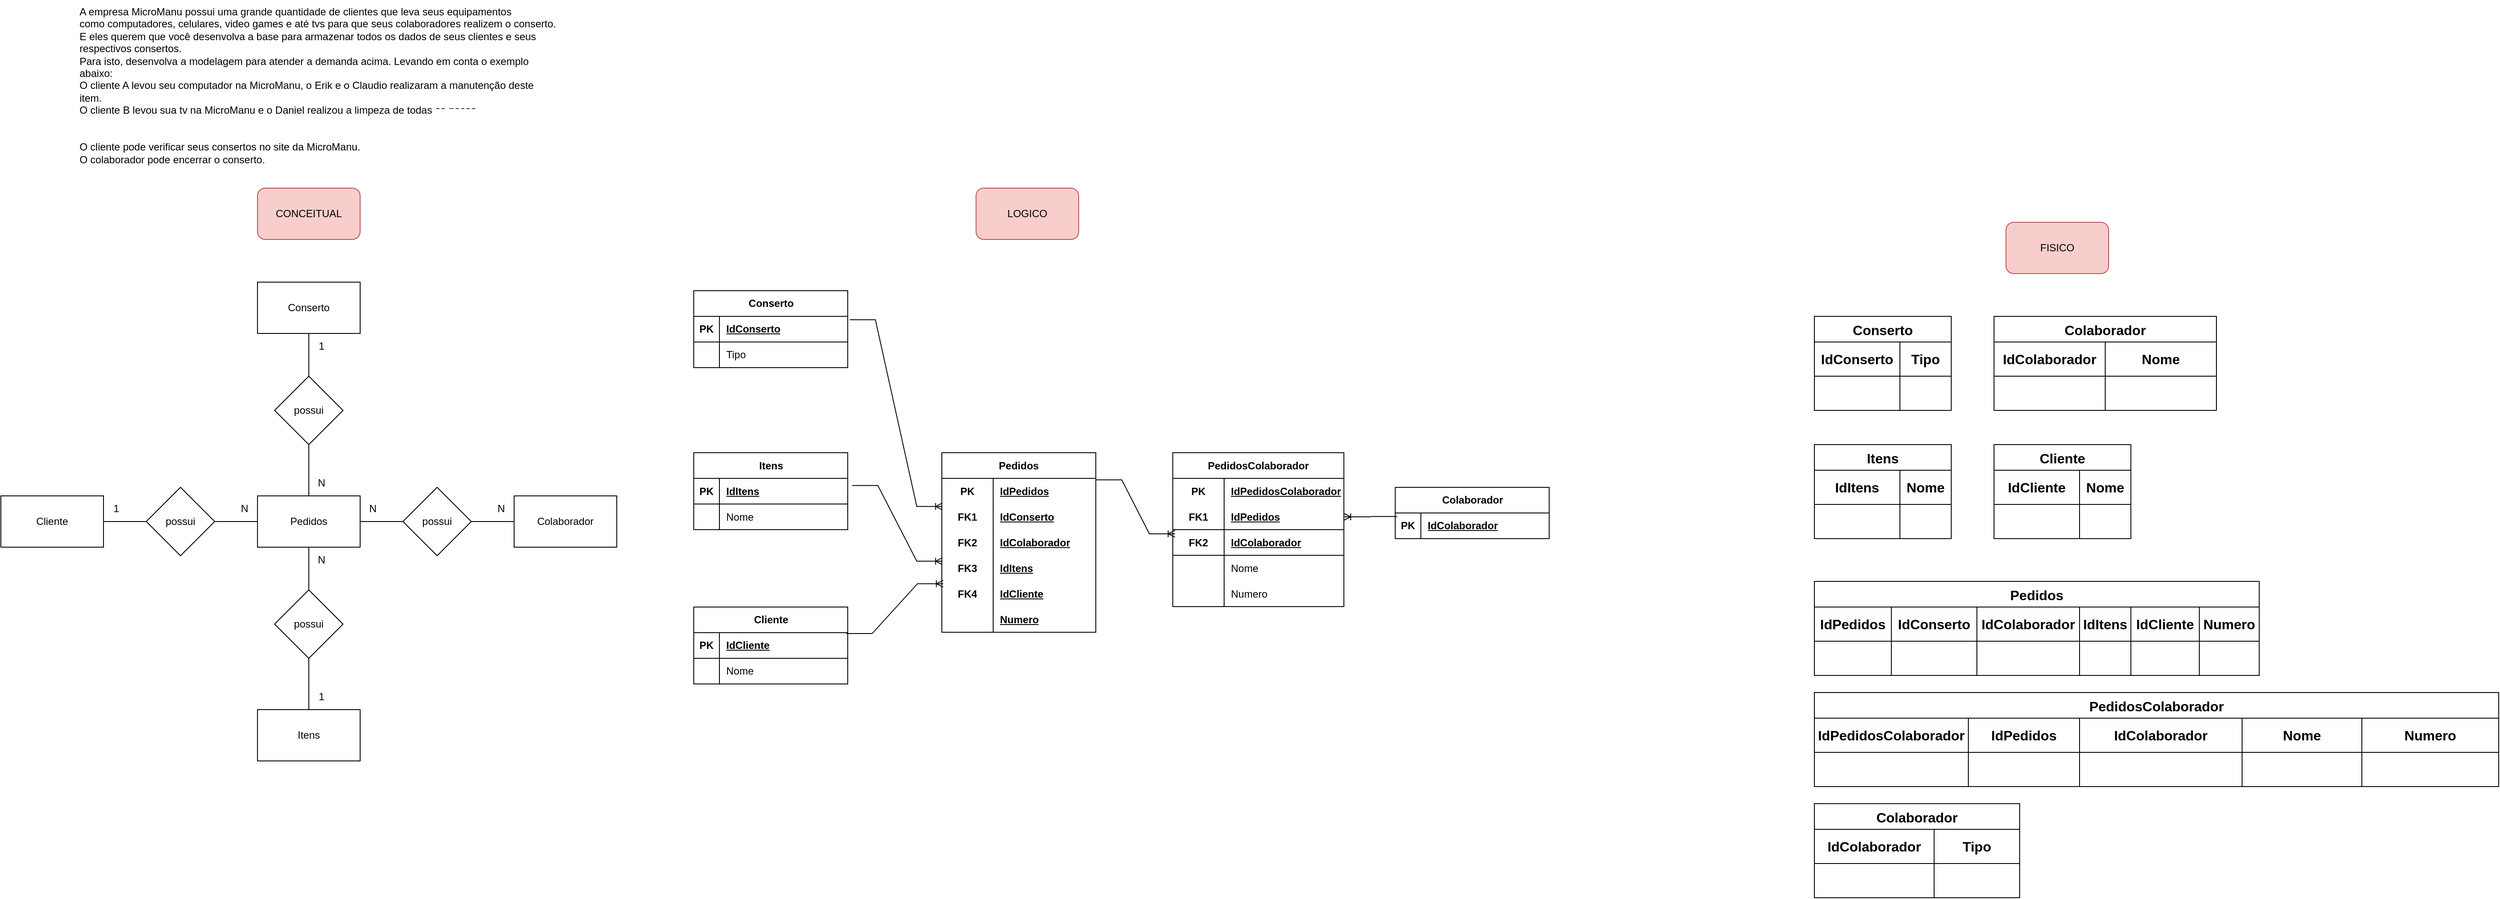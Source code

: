 <mxfile version="21.6.5" type="device">
  <diagram name="Página-1" id="Kn-lFzY1Quf_LhqWI0k3">
    <mxGraphModel dx="3754" dy="1034" grid="1" gridSize="10" guides="1" tooltips="1" connect="1" arrows="1" fold="1" page="1" pageScale="1" pageWidth="827" pageHeight="1169" math="0" shadow="0">
      <root>
        <mxCell id="0" />
        <mxCell id="1" parent="0" />
        <mxCell id="oVFXR0Ruum2B-1qELvYe-1" value="A empresa MicroManu possui uma grande quantidade de clientes que leva seus equipamentos &#xa;como computadores, celulares, video games e até tvs para que seus colaboradores realizem o conserto.&#xa;E eles querem que você desenvolva a base para armazenar todos os dados de seus clientes e seus respectivos consertos.&#xa;Para isto, desenvolva a modelagem para atender a demanda acima. Levando em conta o exemplo abaixo:&#xa;O cliente A levou seu computador na MicroManu, o Erik e o Claudio realizaram a manutenção deste item.&#xa;O cliente B levou sua tv na MicroManu e o Daniel realizou a limpeza de todas as peças.&#xa;&#xa;&#xa;O cliente pode verificar seus consertos no site da MicroManu.&#xa;O colaborador pode encerrar o conserto." style="text;whiteSpace=wrap;" parent="1" vertex="1">
          <mxGeometry x="-1510" y="10" width="560" height="220" as="geometry" />
        </mxCell>
        <mxCell id="f68oBGBxggH4lgiMDH2W-1" value="CONCEITUAL" style="rounded=1;whiteSpace=wrap;html=1;fillColor=#f8cecc;strokeColor=#b85450;" parent="1" vertex="1">
          <mxGeometry x="-1300" y="230" width="120" height="60" as="geometry" />
        </mxCell>
        <mxCell id="f68oBGBxggH4lgiMDH2W-2" value="FISICO" style="rounded=1;whiteSpace=wrap;html=1;fillColor=#f8cecc;strokeColor=#b85450;" parent="1" vertex="1">
          <mxGeometry x="744" y="270" width="120" height="60" as="geometry" />
        </mxCell>
        <mxCell id="f68oBGBxggH4lgiMDH2W-3" value="LOGICO" style="rounded=1;whiteSpace=wrap;html=1;fillColor=#f8cecc;strokeColor=#b85450;" parent="1" vertex="1">
          <mxGeometry x="-460" y="230" width="120" height="60" as="geometry" />
        </mxCell>
        <mxCell id="f68oBGBxggH4lgiMDH2W-4" value="Pedidos" style="rounded=0;whiteSpace=wrap;html=1;" parent="1" vertex="1">
          <mxGeometry x="-1300" y="590" width="120" height="60" as="geometry" />
        </mxCell>
        <mxCell id="f68oBGBxggH4lgiMDH2W-13" value="" style="edgeStyle=orthogonalEdgeStyle;rounded=0;orthogonalLoop=1;jettySize=auto;html=1;endArrow=none;endFill=0;" parent="1" source="f68oBGBxggH4lgiMDH2W-5" target="f68oBGBxggH4lgiMDH2W-9" edge="1">
          <mxGeometry relative="1" as="geometry" />
        </mxCell>
        <mxCell id="f68oBGBxggH4lgiMDH2W-5" value="Conserto" style="rounded=0;whiteSpace=wrap;html=1;" parent="1" vertex="1">
          <mxGeometry x="-1300" y="340" width="120" height="60" as="geometry" />
        </mxCell>
        <mxCell id="f68oBGBxggH4lgiMDH2W-15" value="" style="edgeStyle=orthogonalEdgeStyle;rounded=0;orthogonalLoop=1;jettySize=auto;html=1;endArrow=none;endFill=0;" parent="1" source="f68oBGBxggH4lgiMDH2W-6" target="f68oBGBxggH4lgiMDH2W-10" edge="1">
          <mxGeometry relative="1" as="geometry" />
        </mxCell>
        <mxCell id="f68oBGBxggH4lgiMDH2W-6" value="Cliente" style="rounded=0;whiteSpace=wrap;html=1;" parent="1" vertex="1">
          <mxGeometry x="-1600" y="590" width="120" height="60" as="geometry" />
        </mxCell>
        <mxCell id="f68oBGBxggH4lgiMDH2W-7" value="Colaborador" style="rounded=0;whiteSpace=wrap;html=1;" parent="1" vertex="1">
          <mxGeometry x="-1000" y="590" width="120" height="60" as="geometry" />
        </mxCell>
        <mxCell id="f68oBGBxggH4lgiMDH2W-8" value="Itens" style="rounded=0;whiteSpace=wrap;html=1;" parent="1" vertex="1">
          <mxGeometry x="-1300" y="840" width="120" height="60" as="geometry" />
        </mxCell>
        <mxCell id="f68oBGBxggH4lgiMDH2W-14" value="" style="edgeStyle=orthogonalEdgeStyle;rounded=0;orthogonalLoop=1;jettySize=auto;html=1;endArrow=none;endFill=0;" parent="1" source="f68oBGBxggH4lgiMDH2W-9" target="f68oBGBxggH4lgiMDH2W-4" edge="1">
          <mxGeometry relative="1" as="geometry" />
        </mxCell>
        <mxCell id="f68oBGBxggH4lgiMDH2W-9" value="possui" style="rhombus;whiteSpace=wrap;html=1;" parent="1" vertex="1">
          <mxGeometry x="-1280" y="450" width="80" height="80" as="geometry" />
        </mxCell>
        <mxCell id="f68oBGBxggH4lgiMDH2W-16" value="" style="edgeStyle=orthogonalEdgeStyle;rounded=0;orthogonalLoop=1;jettySize=auto;html=1;endArrow=none;endFill=0;" parent="1" source="f68oBGBxggH4lgiMDH2W-10" target="f68oBGBxggH4lgiMDH2W-4" edge="1">
          <mxGeometry relative="1" as="geometry" />
        </mxCell>
        <mxCell id="f68oBGBxggH4lgiMDH2W-10" value="possui" style="rhombus;whiteSpace=wrap;html=1;" parent="1" vertex="1">
          <mxGeometry x="-1430" y="580" width="80" height="80" as="geometry" />
        </mxCell>
        <mxCell id="f68oBGBxggH4lgiMDH2W-17" value="" style="edgeStyle=orthogonalEdgeStyle;rounded=0;orthogonalLoop=1;jettySize=auto;html=1;endArrow=none;endFill=0;" parent="1" source="f68oBGBxggH4lgiMDH2W-11" target="f68oBGBxggH4lgiMDH2W-7" edge="1">
          <mxGeometry relative="1" as="geometry" />
        </mxCell>
        <mxCell id="f68oBGBxggH4lgiMDH2W-18" value="" style="edgeStyle=orthogonalEdgeStyle;rounded=0;orthogonalLoop=1;jettySize=auto;html=1;endArrow=none;endFill=0;" parent="1" source="f68oBGBxggH4lgiMDH2W-11" target="f68oBGBxggH4lgiMDH2W-4" edge="1">
          <mxGeometry relative="1" as="geometry" />
        </mxCell>
        <mxCell id="f68oBGBxggH4lgiMDH2W-11" value="possui" style="rhombus;whiteSpace=wrap;html=1;" parent="1" vertex="1">
          <mxGeometry x="-1130" y="580" width="80" height="80" as="geometry" />
        </mxCell>
        <mxCell id="f68oBGBxggH4lgiMDH2W-19" value="" style="edgeStyle=orthogonalEdgeStyle;rounded=0;orthogonalLoop=1;jettySize=auto;html=1;endArrow=none;endFill=0;" parent="1" source="f68oBGBxggH4lgiMDH2W-12" target="f68oBGBxggH4lgiMDH2W-8" edge="1">
          <mxGeometry relative="1" as="geometry" />
        </mxCell>
        <mxCell id="f68oBGBxggH4lgiMDH2W-20" value="" style="edgeStyle=orthogonalEdgeStyle;rounded=0;orthogonalLoop=1;jettySize=auto;html=1;endArrow=none;endFill=0;" parent="1" source="f68oBGBxggH4lgiMDH2W-12" target="f68oBGBxggH4lgiMDH2W-4" edge="1">
          <mxGeometry relative="1" as="geometry" />
        </mxCell>
        <mxCell id="f68oBGBxggH4lgiMDH2W-12" value="possui" style="rhombus;whiteSpace=wrap;html=1;" parent="1" vertex="1">
          <mxGeometry x="-1280" y="700" width="80" height="80" as="geometry" />
        </mxCell>
        <mxCell id="f68oBGBxggH4lgiMDH2W-21" value="N" style="text;html=1;strokeColor=none;fillColor=none;align=center;verticalAlign=middle;whiteSpace=wrap;rounded=0;" parent="1" vertex="1">
          <mxGeometry x="-1240" y="560" width="30" height="30" as="geometry" />
        </mxCell>
        <mxCell id="f68oBGBxggH4lgiMDH2W-22" value="N" style="text;html=1;strokeColor=none;fillColor=none;align=center;verticalAlign=middle;whiteSpace=wrap;rounded=0;" parent="1" vertex="1">
          <mxGeometry x="-1330" y="590" width="30" height="30" as="geometry" />
        </mxCell>
        <mxCell id="f68oBGBxggH4lgiMDH2W-23" value="N" style="text;html=1;strokeColor=none;fillColor=none;align=center;verticalAlign=middle;whiteSpace=wrap;rounded=0;" parent="1" vertex="1">
          <mxGeometry x="-1180" y="590" width="30" height="30" as="geometry" />
        </mxCell>
        <mxCell id="f68oBGBxggH4lgiMDH2W-24" value="N" style="text;html=1;strokeColor=none;fillColor=none;align=center;verticalAlign=middle;whiteSpace=wrap;rounded=0;" parent="1" vertex="1">
          <mxGeometry x="-1240" y="650" width="30" height="30" as="geometry" />
        </mxCell>
        <mxCell id="f68oBGBxggH4lgiMDH2W-25" value="1" style="text;html=1;strokeColor=none;fillColor=none;align=center;verticalAlign=middle;whiteSpace=wrap;rounded=0;" parent="1" vertex="1">
          <mxGeometry x="-1240" y="810" width="30" height="30" as="geometry" />
        </mxCell>
        <mxCell id="f68oBGBxggH4lgiMDH2W-26" value="N" style="text;html=1;strokeColor=none;fillColor=none;align=center;verticalAlign=middle;whiteSpace=wrap;rounded=0;" parent="1" vertex="1">
          <mxGeometry x="-1030" y="590" width="30" height="30" as="geometry" />
        </mxCell>
        <mxCell id="f68oBGBxggH4lgiMDH2W-27" value="1" style="text;html=1;strokeColor=none;fillColor=none;align=center;verticalAlign=middle;whiteSpace=wrap;rounded=0;" parent="1" vertex="1">
          <mxGeometry x="-1480" y="590" width="30" height="30" as="geometry" />
        </mxCell>
        <mxCell id="f68oBGBxggH4lgiMDH2W-28" value="1" style="text;html=1;strokeColor=none;fillColor=none;align=center;verticalAlign=middle;whiteSpace=wrap;rounded=0;" parent="1" vertex="1">
          <mxGeometry x="-1240" y="400" width="30" height="30" as="geometry" />
        </mxCell>
        <mxCell id="f68oBGBxggH4lgiMDH2W-30" value="Pedidos" style="shape=table;startSize=30;container=1;collapsible=1;childLayout=tableLayout;fixedRows=1;rowLines=0;fontStyle=1;align=center;resizeLast=1;html=1;whiteSpace=wrap;" parent="1" vertex="1">
          <mxGeometry x="-500" y="539.5" width="180" height="210" as="geometry" />
        </mxCell>
        <mxCell id="f68oBGBxggH4lgiMDH2W-31" value="" style="shape=tableRow;horizontal=0;startSize=0;swimlaneHead=0;swimlaneBody=0;fillColor=none;collapsible=0;dropTarget=0;points=[[0,0.5],[1,0.5]];portConstraint=eastwest;top=0;left=0;right=0;bottom=0;html=1;" parent="f68oBGBxggH4lgiMDH2W-30" vertex="1">
          <mxGeometry y="30" width="180" height="30" as="geometry" />
        </mxCell>
        <mxCell id="f68oBGBxggH4lgiMDH2W-32" value="PK" style="shape=partialRectangle;connectable=0;fillColor=none;top=0;left=0;bottom=0;right=0;fontStyle=1;overflow=hidden;html=1;whiteSpace=wrap;" parent="f68oBGBxggH4lgiMDH2W-31" vertex="1">
          <mxGeometry width="60" height="30" as="geometry">
            <mxRectangle width="60" height="30" as="alternateBounds" />
          </mxGeometry>
        </mxCell>
        <mxCell id="f68oBGBxggH4lgiMDH2W-33" value="IdPedidos" style="shape=partialRectangle;connectable=0;fillColor=none;top=0;left=0;bottom=0;right=0;align=left;spacingLeft=6;fontStyle=5;overflow=hidden;html=1;whiteSpace=wrap;" parent="f68oBGBxggH4lgiMDH2W-31" vertex="1">
          <mxGeometry x="60" width="120" height="30" as="geometry">
            <mxRectangle width="120" height="30" as="alternateBounds" />
          </mxGeometry>
        </mxCell>
        <mxCell id="xf4Lt7LRjEDitRvLX92M-18" style="shape=tableRow;horizontal=0;startSize=0;swimlaneHead=0;swimlaneBody=0;fillColor=none;collapsible=0;dropTarget=0;points=[[0,0.5],[1,0.5]];portConstraint=eastwest;top=0;left=0;right=0;bottom=0;html=1;" vertex="1" parent="f68oBGBxggH4lgiMDH2W-30">
          <mxGeometry y="60" width="180" height="30" as="geometry" />
        </mxCell>
        <mxCell id="xf4Lt7LRjEDitRvLX92M-19" value="FK1" style="shape=partialRectangle;connectable=0;fillColor=none;top=0;left=0;bottom=0;right=0;fontStyle=1;overflow=hidden;html=1;whiteSpace=wrap;" vertex="1" parent="xf4Lt7LRjEDitRvLX92M-18">
          <mxGeometry width="60" height="30" as="geometry">
            <mxRectangle width="60" height="30" as="alternateBounds" />
          </mxGeometry>
        </mxCell>
        <mxCell id="xf4Lt7LRjEDitRvLX92M-20" value="IdConserto" style="shape=partialRectangle;connectable=0;fillColor=none;top=0;left=0;bottom=0;right=0;align=left;spacingLeft=6;fontStyle=5;overflow=hidden;html=1;whiteSpace=wrap;" vertex="1" parent="xf4Lt7LRjEDitRvLX92M-18">
          <mxGeometry x="60" width="120" height="30" as="geometry">
            <mxRectangle width="120" height="30" as="alternateBounds" />
          </mxGeometry>
        </mxCell>
        <mxCell id="xf4Lt7LRjEDitRvLX92M-21" style="shape=tableRow;horizontal=0;startSize=0;swimlaneHead=0;swimlaneBody=0;fillColor=none;collapsible=0;dropTarget=0;points=[[0,0.5],[1,0.5]];portConstraint=eastwest;top=0;left=0;right=0;bottom=0;html=1;" vertex="1" parent="f68oBGBxggH4lgiMDH2W-30">
          <mxGeometry y="90" width="180" height="30" as="geometry" />
        </mxCell>
        <mxCell id="xf4Lt7LRjEDitRvLX92M-22" value="FK2" style="shape=partialRectangle;connectable=0;fillColor=none;top=0;left=0;bottom=0;right=0;fontStyle=1;overflow=hidden;html=1;whiteSpace=wrap;" vertex="1" parent="xf4Lt7LRjEDitRvLX92M-21">
          <mxGeometry width="60" height="30" as="geometry">
            <mxRectangle width="60" height="30" as="alternateBounds" />
          </mxGeometry>
        </mxCell>
        <mxCell id="xf4Lt7LRjEDitRvLX92M-23" value="IdColaborador" style="shape=partialRectangle;connectable=0;fillColor=none;top=0;left=0;bottom=0;right=0;align=left;spacingLeft=6;fontStyle=5;overflow=hidden;html=1;whiteSpace=wrap;" vertex="1" parent="xf4Lt7LRjEDitRvLX92M-21">
          <mxGeometry x="60" width="120" height="30" as="geometry">
            <mxRectangle width="120" height="30" as="alternateBounds" />
          </mxGeometry>
        </mxCell>
        <mxCell id="xf4Lt7LRjEDitRvLX92M-24" style="shape=tableRow;horizontal=0;startSize=0;swimlaneHead=0;swimlaneBody=0;fillColor=none;collapsible=0;dropTarget=0;points=[[0,0.5],[1,0.5]];portConstraint=eastwest;top=0;left=0;right=0;bottom=0;html=1;" vertex="1" parent="f68oBGBxggH4lgiMDH2W-30">
          <mxGeometry y="120" width="180" height="30" as="geometry" />
        </mxCell>
        <mxCell id="xf4Lt7LRjEDitRvLX92M-25" value="FK3" style="shape=partialRectangle;connectable=0;fillColor=none;top=0;left=0;bottom=0;right=0;fontStyle=1;overflow=hidden;html=1;whiteSpace=wrap;" vertex="1" parent="xf4Lt7LRjEDitRvLX92M-24">
          <mxGeometry width="60" height="30" as="geometry">
            <mxRectangle width="60" height="30" as="alternateBounds" />
          </mxGeometry>
        </mxCell>
        <mxCell id="xf4Lt7LRjEDitRvLX92M-26" value="IdItens" style="shape=partialRectangle;connectable=0;fillColor=none;top=0;left=0;bottom=0;right=0;align=left;spacingLeft=6;fontStyle=5;overflow=hidden;html=1;whiteSpace=wrap;" vertex="1" parent="xf4Lt7LRjEDitRvLX92M-24">
          <mxGeometry x="60" width="120" height="30" as="geometry">
            <mxRectangle width="120" height="30" as="alternateBounds" />
          </mxGeometry>
        </mxCell>
        <mxCell id="xf4Lt7LRjEDitRvLX92M-27" style="shape=tableRow;horizontal=0;startSize=0;swimlaneHead=0;swimlaneBody=0;fillColor=none;collapsible=0;dropTarget=0;points=[[0,0.5],[1,0.5]];portConstraint=eastwest;top=0;left=0;right=0;bottom=0;html=1;" vertex="1" parent="f68oBGBxggH4lgiMDH2W-30">
          <mxGeometry y="150" width="180" height="30" as="geometry" />
        </mxCell>
        <mxCell id="xf4Lt7LRjEDitRvLX92M-28" value="FK4" style="shape=partialRectangle;connectable=0;fillColor=none;top=0;left=0;bottom=0;right=0;fontStyle=1;overflow=hidden;html=1;whiteSpace=wrap;" vertex="1" parent="xf4Lt7LRjEDitRvLX92M-27">
          <mxGeometry width="60" height="30" as="geometry">
            <mxRectangle width="60" height="30" as="alternateBounds" />
          </mxGeometry>
        </mxCell>
        <mxCell id="xf4Lt7LRjEDitRvLX92M-29" value="IdCliente" style="shape=partialRectangle;connectable=0;fillColor=none;top=0;left=0;bottom=0;right=0;align=left;spacingLeft=6;fontStyle=5;overflow=hidden;html=1;whiteSpace=wrap;" vertex="1" parent="xf4Lt7LRjEDitRvLX92M-27">
          <mxGeometry x="60" width="120" height="30" as="geometry">
            <mxRectangle width="120" height="30" as="alternateBounds" />
          </mxGeometry>
        </mxCell>
        <mxCell id="xf4Lt7LRjEDitRvLX92M-34" style="shape=tableRow;horizontal=0;startSize=0;swimlaneHead=0;swimlaneBody=0;fillColor=none;collapsible=0;dropTarget=0;points=[[0,0.5],[1,0.5]];portConstraint=eastwest;top=0;left=0;right=0;bottom=0;html=1;" vertex="1" parent="f68oBGBxggH4lgiMDH2W-30">
          <mxGeometry y="180" width="180" height="30" as="geometry" />
        </mxCell>
        <mxCell id="xf4Lt7LRjEDitRvLX92M-35" style="shape=partialRectangle;connectable=0;fillColor=none;top=0;left=0;bottom=0;right=0;fontStyle=1;overflow=hidden;html=1;whiteSpace=wrap;" vertex="1" parent="xf4Lt7LRjEDitRvLX92M-34">
          <mxGeometry width="60" height="30" as="geometry">
            <mxRectangle width="60" height="30" as="alternateBounds" />
          </mxGeometry>
        </mxCell>
        <mxCell id="xf4Lt7LRjEDitRvLX92M-36" value="Numero" style="shape=partialRectangle;connectable=0;fillColor=none;top=0;left=0;bottom=0;right=0;align=left;spacingLeft=6;fontStyle=5;overflow=hidden;html=1;whiteSpace=wrap;" vertex="1" parent="xf4Lt7LRjEDitRvLX92M-34">
          <mxGeometry x="60" width="120" height="30" as="geometry">
            <mxRectangle width="120" height="30" as="alternateBounds" />
          </mxGeometry>
        </mxCell>
        <mxCell id="f68oBGBxggH4lgiMDH2W-52" value="Conserto" style="shape=table;startSize=30;container=1;collapsible=1;childLayout=tableLayout;fixedRows=1;rowLines=0;fontStyle=1;align=center;resizeLast=1;html=1;" parent="1" vertex="1">
          <mxGeometry x="-790" y="350" width="180" height="90" as="geometry" />
        </mxCell>
        <mxCell id="f68oBGBxggH4lgiMDH2W-53" value="" style="shape=tableRow;horizontal=0;startSize=0;swimlaneHead=0;swimlaneBody=0;fillColor=none;collapsible=0;dropTarget=0;points=[[0,0.5],[1,0.5]];portConstraint=eastwest;top=0;left=0;right=0;bottom=1;" parent="f68oBGBxggH4lgiMDH2W-52" vertex="1">
          <mxGeometry y="30" width="180" height="30" as="geometry" />
        </mxCell>
        <mxCell id="f68oBGBxggH4lgiMDH2W-54" value="PK" style="shape=partialRectangle;connectable=0;fillColor=none;top=0;left=0;bottom=0;right=0;fontStyle=1;overflow=hidden;whiteSpace=wrap;html=1;" parent="f68oBGBxggH4lgiMDH2W-53" vertex="1">
          <mxGeometry width="30" height="30" as="geometry">
            <mxRectangle width="30" height="30" as="alternateBounds" />
          </mxGeometry>
        </mxCell>
        <mxCell id="f68oBGBxggH4lgiMDH2W-55" value="IdConserto" style="shape=partialRectangle;connectable=0;fillColor=none;top=0;left=0;bottom=0;right=0;align=left;spacingLeft=6;fontStyle=5;overflow=hidden;whiteSpace=wrap;html=1;" parent="f68oBGBxggH4lgiMDH2W-53" vertex="1">
          <mxGeometry x="30" width="150" height="30" as="geometry">
            <mxRectangle width="150" height="30" as="alternateBounds" />
          </mxGeometry>
        </mxCell>
        <mxCell id="f68oBGBxggH4lgiMDH2W-56" value="" style="shape=tableRow;horizontal=0;startSize=0;swimlaneHead=0;swimlaneBody=0;fillColor=none;collapsible=0;dropTarget=0;points=[[0,0.5],[1,0.5]];portConstraint=eastwest;top=0;left=0;right=0;bottom=0;" parent="f68oBGBxggH4lgiMDH2W-52" vertex="1">
          <mxGeometry y="60" width="180" height="30" as="geometry" />
        </mxCell>
        <mxCell id="f68oBGBxggH4lgiMDH2W-57" value="" style="shape=partialRectangle;connectable=0;fillColor=none;top=0;left=0;bottom=0;right=0;editable=1;overflow=hidden;whiteSpace=wrap;html=1;" parent="f68oBGBxggH4lgiMDH2W-56" vertex="1">
          <mxGeometry width="30" height="30" as="geometry">
            <mxRectangle width="30" height="30" as="alternateBounds" />
          </mxGeometry>
        </mxCell>
        <mxCell id="f68oBGBxggH4lgiMDH2W-58" value="Tipo" style="shape=partialRectangle;connectable=0;fillColor=none;top=0;left=0;bottom=0;right=0;align=left;spacingLeft=6;overflow=hidden;whiteSpace=wrap;html=1;" parent="f68oBGBxggH4lgiMDH2W-56" vertex="1">
          <mxGeometry x="30" width="150" height="30" as="geometry">
            <mxRectangle width="150" height="30" as="alternateBounds" />
          </mxGeometry>
        </mxCell>
        <mxCell id="f68oBGBxggH4lgiMDH2W-65" value="Colaborador" style="shape=table;startSize=30;container=1;collapsible=1;childLayout=tableLayout;fixedRows=1;rowLines=0;fontStyle=1;align=center;resizeLast=1;html=1;" parent="1" vertex="1">
          <mxGeometry x="30" y="580" width="180" height="60" as="geometry" />
        </mxCell>
        <mxCell id="f68oBGBxggH4lgiMDH2W-66" value="" style="shape=tableRow;horizontal=0;startSize=0;swimlaneHead=0;swimlaneBody=0;fillColor=none;collapsible=0;dropTarget=0;points=[[0,0.5],[1,0.5]];portConstraint=eastwest;top=0;left=0;right=0;bottom=1;" parent="f68oBGBxggH4lgiMDH2W-65" vertex="1">
          <mxGeometry y="30" width="180" height="30" as="geometry" />
        </mxCell>
        <mxCell id="f68oBGBxggH4lgiMDH2W-67" value="PK" style="shape=partialRectangle;connectable=0;fillColor=none;top=0;left=0;bottom=0;right=0;fontStyle=1;overflow=hidden;whiteSpace=wrap;html=1;" parent="f68oBGBxggH4lgiMDH2W-66" vertex="1">
          <mxGeometry width="30" height="30" as="geometry">
            <mxRectangle width="30" height="30" as="alternateBounds" />
          </mxGeometry>
        </mxCell>
        <mxCell id="f68oBGBxggH4lgiMDH2W-68" value="IdColaborador" style="shape=partialRectangle;connectable=0;fillColor=none;top=0;left=0;bottom=0;right=0;align=left;spacingLeft=6;fontStyle=5;overflow=hidden;whiteSpace=wrap;html=1;" parent="f68oBGBxggH4lgiMDH2W-66" vertex="1">
          <mxGeometry x="30" width="150" height="30" as="geometry">
            <mxRectangle width="150" height="30" as="alternateBounds" />
          </mxGeometry>
        </mxCell>
        <mxCell id="f68oBGBxggH4lgiMDH2W-75" value="Itens" style="shape=table;startSize=30;container=1;collapsible=1;childLayout=tableLayout;fixedRows=1;rowLines=0;fontStyle=1;align=center;resizeLast=1;html=1;" parent="1" vertex="1">
          <mxGeometry x="-790" y="539.5" width="180" height="90" as="geometry" />
        </mxCell>
        <mxCell id="f68oBGBxggH4lgiMDH2W-76" value="" style="shape=tableRow;horizontal=0;startSize=0;swimlaneHead=0;swimlaneBody=0;fillColor=none;collapsible=0;dropTarget=0;points=[[0,0.5],[1,0.5]];portConstraint=eastwest;top=0;left=0;right=0;bottom=1;" parent="f68oBGBxggH4lgiMDH2W-75" vertex="1">
          <mxGeometry y="30" width="180" height="30" as="geometry" />
        </mxCell>
        <mxCell id="f68oBGBxggH4lgiMDH2W-77" value="PK" style="shape=partialRectangle;connectable=0;fillColor=none;top=0;left=0;bottom=0;right=0;fontStyle=1;overflow=hidden;whiteSpace=wrap;html=1;" parent="f68oBGBxggH4lgiMDH2W-76" vertex="1">
          <mxGeometry width="30" height="30" as="geometry">
            <mxRectangle width="30" height="30" as="alternateBounds" />
          </mxGeometry>
        </mxCell>
        <mxCell id="f68oBGBxggH4lgiMDH2W-78" value="IdItens" style="shape=partialRectangle;connectable=0;fillColor=none;top=0;left=0;bottom=0;right=0;align=left;spacingLeft=6;fontStyle=5;overflow=hidden;whiteSpace=wrap;html=1;" parent="f68oBGBxggH4lgiMDH2W-76" vertex="1">
          <mxGeometry x="30" width="150" height="30" as="geometry">
            <mxRectangle width="150" height="30" as="alternateBounds" />
          </mxGeometry>
        </mxCell>
        <mxCell id="f68oBGBxggH4lgiMDH2W-79" value="" style="shape=tableRow;horizontal=0;startSize=0;swimlaneHead=0;swimlaneBody=0;fillColor=none;collapsible=0;dropTarget=0;points=[[0,0.5],[1,0.5]];portConstraint=eastwest;top=0;left=0;right=0;bottom=0;" parent="f68oBGBxggH4lgiMDH2W-75" vertex="1">
          <mxGeometry y="60" width="180" height="30" as="geometry" />
        </mxCell>
        <mxCell id="f68oBGBxggH4lgiMDH2W-80" value="" style="shape=partialRectangle;connectable=0;fillColor=none;top=0;left=0;bottom=0;right=0;editable=1;overflow=hidden;whiteSpace=wrap;html=1;" parent="f68oBGBxggH4lgiMDH2W-79" vertex="1">
          <mxGeometry width="30" height="30" as="geometry">
            <mxRectangle width="30" height="30" as="alternateBounds" />
          </mxGeometry>
        </mxCell>
        <mxCell id="f68oBGBxggH4lgiMDH2W-81" value="Nome" style="shape=partialRectangle;connectable=0;fillColor=none;top=0;left=0;bottom=0;right=0;align=left;spacingLeft=6;overflow=hidden;whiteSpace=wrap;html=1;" parent="f68oBGBxggH4lgiMDH2W-79" vertex="1">
          <mxGeometry x="30" width="150" height="30" as="geometry">
            <mxRectangle width="150" height="30" as="alternateBounds" />
          </mxGeometry>
        </mxCell>
        <mxCell id="f68oBGBxggH4lgiMDH2W-82" value="Cliente" style="shape=table;startSize=30;container=1;collapsible=1;childLayout=tableLayout;fixedRows=1;rowLines=0;fontStyle=1;align=center;resizeLast=1;html=1;" parent="1" vertex="1">
          <mxGeometry x="-790" y="720" width="180" height="90" as="geometry" />
        </mxCell>
        <mxCell id="f68oBGBxggH4lgiMDH2W-83" value="" style="shape=tableRow;horizontal=0;startSize=0;swimlaneHead=0;swimlaneBody=0;fillColor=none;collapsible=0;dropTarget=0;points=[[0,0.5],[1,0.5]];portConstraint=eastwest;top=0;left=0;right=0;bottom=1;" parent="f68oBGBxggH4lgiMDH2W-82" vertex="1">
          <mxGeometry y="30" width="180" height="30" as="geometry" />
        </mxCell>
        <mxCell id="f68oBGBxggH4lgiMDH2W-84" value="PK" style="shape=partialRectangle;connectable=0;fillColor=none;top=0;left=0;bottom=0;right=0;fontStyle=1;overflow=hidden;whiteSpace=wrap;html=1;" parent="f68oBGBxggH4lgiMDH2W-83" vertex="1">
          <mxGeometry width="30" height="30" as="geometry">
            <mxRectangle width="30" height="30" as="alternateBounds" />
          </mxGeometry>
        </mxCell>
        <mxCell id="f68oBGBxggH4lgiMDH2W-85" value="IdCliente" style="shape=partialRectangle;connectable=0;fillColor=none;top=0;left=0;bottom=0;right=0;align=left;spacingLeft=6;fontStyle=5;overflow=hidden;whiteSpace=wrap;html=1;" parent="f68oBGBxggH4lgiMDH2W-83" vertex="1">
          <mxGeometry x="30" width="150" height="30" as="geometry">
            <mxRectangle width="150" height="30" as="alternateBounds" />
          </mxGeometry>
        </mxCell>
        <mxCell id="f68oBGBxggH4lgiMDH2W-86" value="" style="shape=tableRow;horizontal=0;startSize=0;swimlaneHead=0;swimlaneBody=0;fillColor=none;collapsible=0;dropTarget=0;points=[[0,0.5],[1,0.5]];portConstraint=eastwest;top=0;left=0;right=0;bottom=0;" parent="f68oBGBxggH4lgiMDH2W-82" vertex="1">
          <mxGeometry y="60" width="180" height="30" as="geometry" />
        </mxCell>
        <mxCell id="f68oBGBxggH4lgiMDH2W-87" value="" style="shape=partialRectangle;connectable=0;fillColor=none;top=0;left=0;bottom=0;right=0;editable=1;overflow=hidden;whiteSpace=wrap;html=1;" parent="f68oBGBxggH4lgiMDH2W-86" vertex="1">
          <mxGeometry width="30" height="30" as="geometry">
            <mxRectangle width="30" height="30" as="alternateBounds" />
          </mxGeometry>
        </mxCell>
        <mxCell id="f68oBGBxggH4lgiMDH2W-88" value="Nome" style="shape=partialRectangle;connectable=0;fillColor=none;top=0;left=0;bottom=0;right=0;align=left;spacingLeft=6;overflow=hidden;whiteSpace=wrap;html=1;" parent="f68oBGBxggH4lgiMDH2W-86" vertex="1">
          <mxGeometry x="30" width="150" height="30" as="geometry">
            <mxRectangle width="150" height="30" as="alternateBounds" />
          </mxGeometry>
        </mxCell>
        <mxCell id="f68oBGBxggH4lgiMDH2W-106" value="Conserto" style="shape=table;startSize=30;container=1;collapsible=0;childLayout=tableLayout;strokeColor=default;fontSize=16;fontStyle=1" parent="1" vertex="1">
          <mxGeometry x="520" y="380" width="160" height="110" as="geometry" />
        </mxCell>
        <mxCell id="f68oBGBxggH4lgiMDH2W-107" value="" style="shape=tableRow;horizontal=0;startSize=0;swimlaneHead=0;swimlaneBody=0;strokeColor=inherit;top=0;left=0;bottom=0;right=0;collapsible=0;dropTarget=0;fillColor=none;points=[[0,0.5],[1,0.5]];portConstraint=eastwest;fontSize=16;" parent="f68oBGBxggH4lgiMDH2W-106" vertex="1">
          <mxGeometry y="30" width="160" height="40" as="geometry" />
        </mxCell>
        <mxCell id="f68oBGBxggH4lgiMDH2W-108" value="&lt;b&gt;IdConserto&lt;/b&gt;" style="shape=partialRectangle;html=1;whiteSpace=wrap;connectable=0;strokeColor=inherit;overflow=hidden;fillColor=none;top=0;left=0;bottom=0;right=0;pointerEvents=1;fontSize=16;" parent="f68oBGBxggH4lgiMDH2W-107" vertex="1">
          <mxGeometry width="100" height="40" as="geometry">
            <mxRectangle width="100" height="40" as="alternateBounds" />
          </mxGeometry>
        </mxCell>
        <mxCell id="f68oBGBxggH4lgiMDH2W-109" value="&lt;b&gt;Tipo&lt;/b&gt;" style="shape=partialRectangle;html=1;whiteSpace=wrap;connectable=0;strokeColor=inherit;overflow=hidden;fillColor=none;top=0;left=0;bottom=0;right=0;pointerEvents=1;fontSize=16;" parent="f68oBGBxggH4lgiMDH2W-107" vertex="1">
          <mxGeometry x="100" width="60" height="40" as="geometry">
            <mxRectangle width="60" height="40" as="alternateBounds" />
          </mxGeometry>
        </mxCell>
        <mxCell id="f68oBGBxggH4lgiMDH2W-111" value="" style="shape=tableRow;horizontal=0;startSize=0;swimlaneHead=0;swimlaneBody=0;strokeColor=inherit;top=0;left=0;bottom=0;right=0;collapsible=0;dropTarget=0;fillColor=none;points=[[0,0.5],[1,0.5]];portConstraint=eastwest;fontSize=16;" parent="f68oBGBxggH4lgiMDH2W-106" vertex="1">
          <mxGeometry y="70" width="160" height="40" as="geometry" />
        </mxCell>
        <mxCell id="f68oBGBxggH4lgiMDH2W-112" value="" style="shape=partialRectangle;html=1;whiteSpace=wrap;connectable=0;strokeColor=inherit;overflow=hidden;fillColor=none;top=0;left=0;bottom=0;right=0;pointerEvents=1;fontSize=16;" parent="f68oBGBxggH4lgiMDH2W-111" vertex="1">
          <mxGeometry width="100" height="40" as="geometry">
            <mxRectangle width="100" height="40" as="alternateBounds" />
          </mxGeometry>
        </mxCell>
        <mxCell id="f68oBGBxggH4lgiMDH2W-113" value="" style="shape=partialRectangle;html=1;whiteSpace=wrap;connectable=0;strokeColor=inherit;overflow=hidden;fillColor=none;top=0;left=0;bottom=0;right=0;pointerEvents=1;fontSize=16;" parent="f68oBGBxggH4lgiMDH2W-111" vertex="1">
          <mxGeometry x="100" width="60" height="40" as="geometry">
            <mxRectangle width="60" height="40" as="alternateBounds" />
          </mxGeometry>
        </mxCell>
        <mxCell id="f68oBGBxggH4lgiMDH2W-119" value="Itens" style="shape=table;startSize=30;container=1;collapsible=0;childLayout=tableLayout;strokeColor=default;fontSize=16;fontStyle=1" parent="1" vertex="1">
          <mxGeometry x="520" y="530" width="160" height="110" as="geometry" />
        </mxCell>
        <mxCell id="f68oBGBxggH4lgiMDH2W-120" value="" style="shape=tableRow;horizontal=0;startSize=0;swimlaneHead=0;swimlaneBody=0;strokeColor=inherit;top=0;left=0;bottom=0;right=0;collapsible=0;dropTarget=0;fillColor=none;points=[[0,0.5],[1,0.5]];portConstraint=eastwest;fontSize=16;" parent="f68oBGBxggH4lgiMDH2W-119" vertex="1">
          <mxGeometry y="30" width="160" height="40" as="geometry" />
        </mxCell>
        <mxCell id="f68oBGBxggH4lgiMDH2W-121" value="&lt;b&gt;IdItens&lt;/b&gt;" style="shape=partialRectangle;html=1;whiteSpace=wrap;connectable=0;strokeColor=inherit;overflow=hidden;fillColor=none;top=0;left=0;bottom=0;right=0;pointerEvents=1;fontSize=16;" parent="f68oBGBxggH4lgiMDH2W-120" vertex="1">
          <mxGeometry width="100" height="40" as="geometry">
            <mxRectangle width="100" height="40" as="alternateBounds" />
          </mxGeometry>
        </mxCell>
        <mxCell id="f68oBGBxggH4lgiMDH2W-122" value="&lt;b&gt;Nome&lt;/b&gt;" style="shape=partialRectangle;html=1;whiteSpace=wrap;connectable=0;strokeColor=inherit;overflow=hidden;fillColor=none;top=0;left=0;bottom=0;right=0;pointerEvents=1;fontSize=16;" parent="f68oBGBxggH4lgiMDH2W-120" vertex="1">
          <mxGeometry x="100" width="60" height="40" as="geometry">
            <mxRectangle width="60" height="40" as="alternateBounds" />
          </mxGeometry>
        </mxCell>
        <mxCell id="f68oBGBxggH4lgiMDH2W-123" value="" style="shape=tableRow;horizontal=0;startSize=0;swimlaneHead=0;swimlaneBody=0;strokeColor=inherit;top=0;left=0;bottom=0;right=0;collapsible=0;dropTarget=0;fillColor=none;points=[[0,0.5],[1,0.5]];portConstraint=eastwest;fontSize=16;" parent="f68oBGBxggH4lgiMDH2W-119" vertex="1">
          <mxGeometry y="70" width="160" height="40" as="geometry" />
        </mxCell>
        <mxCell id="f68oBGBxggH4lgiMDH2W-124" value="" style="shape=partialRectangle;html=1;whiteSpace=wrap;connectable=0;strokeColor=inherit;overflow=hidden;fillColor=none;top=0;left=0;bottom=0;right=0;pointerEvents=1;fontSize=16;" parent="f68oBGBxggH4lgiMDH2W-123" vertex="1">
          <mxGeometry width="100" height="40" as="geometry">
            <mxRectangle width="100" height="40" as="alternateBounds" />
          </mxGeometry>
        </mxCell>
        <mxCell id="f68oBGBxggH4lgiMDH2W-125" value="" style="shape=partialRectangle;html=1;whiteSpace=wrap;connectable=0;strokeColor=inherit;overflow=hidden;fillColor=none;top=0;left=0;bottom=0;right=0;pointerEvents=1;fontSize=16;" parent="f68oBGBxggH4lgiMDH2W-123" vertex="1">
          <mxGeometry x="100" width="60" height="40" as="geometry">
            <mxRectangle width="60" height="40" as="alternateBounds" />
          </mxGeometry>
        </mxCell>
        <mxCell id="f68oBGBxggH4lgiMDH2W-126" value="Cliente" style="shape=table;startSize=30;container=1;collapsible=0;childLayout=tableLayout;strokeColor=default;fontSize=16;fontStyle=1" parent="1" vertex="1">
          <mxGeometry x="730" y="530" width="160" height="110" as="geometry" />
        </mxCell>
        <mxCell id="f68oBGBxggH4lgiMDH2W-127" value="" style="shape=tableRow;horizontal=0;startSize=0;swimlaneHead=0;swimlaneBody=0;strokeColor=inherit;top=0;left=0;bottom=0;right=0;collapsible=0;dropTarget=0;fillColor=none;points=[[0,0.5],[1,0.5]];portConstraint=eastwest;fontSize=16;" parent="f68oBGBxggH4lgiMDH2W-126" vertex="1">
          <mxGeometry y="30" width="160" height="40" as="geometry" />
        </mxCell>
        <mxCell id="f68oBGBxggH4lgiMDH2W-128" value="&lt;b&gt;IdCliente&lt;/b&gt;" style="shape=partialRectangle;html=1;whiteSpace=wrap;connectable=0;strokeColor=inherit;overflow=hidden;fillColor=none;top=0;left=0;bottom=0;right=0;pointerEvents=1;fontSize=16;" parent="f68oBGBxggH4lgiMDH2W-127" vertex="1">
          <mxGeometry width="100" height="40" as="geometry">
            <mxRectangle width="100" height="40" as="alternateBounds" />
          </mxGeometry>
        </mxCell>
        <mxCell id="f68oBGBxggH4lgiMDH2W-129" value="&lt;b&gt;Nome&lt;/b&gt;" style="shape=partialRectangle;html=1;whiteSpace=wrap;connectable=0;strokeColor=inherit;overflow=hidden;fillColor=none;top=0;left=0;bottom=0;right=0;pointerEvents=1;fontSize=16;" parent="f68oBGBxggH4lgiMDH2W-127" vertex="1">
          <mxGeometry x="100" width="60" height="40" as="geometry">
            <mxRectangle width="60" height="40" as="alternateBounds" />
          </mxGeometry>
        </mxCell>
        <mxCell id="f68oBGBxggH4lgiMDH2W-130" value="" style="shape=tableRow;horizontal=0;startSize=0;swimlaneHead=0;swimlaneBody=0;strokeColor=inherit;top=0;left=0;bottom=0;right=0;collapsible=0;dropTarget=0;fillColor=none;points=[[0,0.5],[1,0.5]];portConstraint=eastwest;fontSize=16;" parent="f68oBGBxggH4lgiMDH2W-126" vertex="1">
          <mxGeometry y="70" width="160" height="40" as="geometry" />
        </mxCell>
        <mxCell id="f68oBGBxggH4lgiMDH2W-131" value="" style="shape=partialRectangle;html=1;whiteSpace=wrap;connectable=0;strokeColor=inherit;overflow=hidden;fillColor=none;top=0;left=0;bottom=0;right=0;pointerEvents=1;fontSize=16;" parent="f68oBGBxggH4lgiMDH2W-130" vertex="1">
          <mxGeometry width="100" height="40" as="geometry">
            <mxRectangle width="100" height="40" as="alternateBounds" />
          </mxGeometry>
        </mxCell>
        <mxCell id="f68oBGBxggH4lgiMDH2W-132" value="" style="shape=partialRectangle;html=1;whiteSpace=wrap;connectable=0;strokeColor=inherit;overflow=hidden;fillColor=none;top=0;left=0;bottom=0;right=0;pointerEvents=1;fontSize=16;" parent="f68oBGBxggH4lgiMDH2W-130" vertex="1">
          <mxGeometry x="100" width="60" height="40" as="geometry">
            <mxRectangle width="60" height="40" as="alternateBounds" />
          </mxGeometry>
        </mxCell>
        <mxCell id="f68oBGBxggH4lgiMDH2W-140" value="Colaborador" style="shape=table;startSize=30;container=1;collapsible=0;childLayout=tableLayout;strokeColor=default;fontSize=16;fontStyle=1" parent="1" vertex="1">
          <mxGeometry x="730" y="380" width="260" height="110" as="geometry" />
        </mxCell>
        <mxCell id="f68oBGBxggH4lgiMDH2W-141" value="" style="shape=tableRow;horizontal=0;startSize=0;swimlaneHead=0;swimlaneBody=0;strokeColor=inherit;top=0;left=0;bottom=0;right=0;collapsible=0;dropTarget=0;fillColor=none;points=[[0,0.5],[1,0.5]];portConstraint=eastwest;fontSize=16;" parent="f68oBGBxggH4lgiMDH2W-140" vertex="1">
          <mxGeometry y="30" width="260" height="40" as="geometry" />
        </mxCell>
        <mxCell id="f68oBGBxggH4lgiMDH2W-142" value="&lt;b&gt;IdColaborador&lt;/b&gt;" style="shape=partialRectangle;html=1;whiteSpace=wrap;connectable=0;strokeColor=inherit;overflow=hidden;fillColor=none;top=0;left=0;bottom=0;right=0;pointerEvents=1;fontSize=16;" parent="f68oBGBxggH4lgiMDH2W-141" vertex="1">
          <mxGeometry width="130" height="40" as="geometry">
            <mxRectangle width="130" height="40" as="alternateBounds" />
          </mxGeometry>
        </mxCell>
        <mxCell id="xf4Lt7LRjEDitRvLX92M-37" value="&lt;b&gt;Nome&lt;/b&gt;" style="shape=partialRectangle;html=1;whiteSpace=wrap;connectable=0;strokeColor=inherit;overflow=hidden;fillColor=none;top=0;left=0;bottom=0;right=0;pointerEvents=1;fontSize=16;" vertex="1" parent="f68oBGBxggH4lgiMDH2W-141">
          <mxGeometry x="130" width="130" height="40" as="geometry">
            <mxRectangle width="130" height="40" as="alternateBounds" />
          </mxGeometry>
        </mxCell>
        <mxCell id="f68oBGBxggH4lgiMDH2W-145" value="" style="shape=tableRow;horizontal=0;startSize=0;swimlaneHead=0;swimlaneBody=0;strokeColor=inherit;top=0;left=0;bottom=0;right=0;collapsible=0;dropTarget=0;fillColor=none;points=[[0,0.5],[1,0.5]];portConstraint=eastwest;fontSize=16;" parent="f68oBGBxggH4lgiMDH2W-140" vertex="1">
          <mxGeometry y="70" width="260" height="40" as="geometry" />
        </mxCell>
        <mxCell id="f68oBGBxggH4lgiMDH2W-146" value="" style="shape=partialRectangle;html=1;whiteSpace=wrap;connectable=0;strokeColor=inherit;overflow=hidden;fillColor=none;top=0;left=0;bottom=0;right=0;pointerEvents=1;fontSize=16;" parent="f68oBGBxggH4lgiMDH2W-145" vertex="1">
          <mxGeometry width="130" height="40" as="geometry">
            <mxRectangle width="130" height="40" as="alternateBounds" />
          </mxGeometry>
        </mxCell>
        <mxCell id="xf4Lt7LRjEDitRvLX92M-38" style="shape=partialRectangle;html=1;whiteSpace=wrap;connectable=0;strokeColor=inherit;overflow=hidden;fillColor=none;top=0;left=0;bottom=0;right=0;pointerEvents=1;fontSize=16;" vertex="1" parent="f68oBGBxggH4lgiMDH2W-145">
          <mxGeometry x="130" width="130" height="40" as="geometry">
            <mxRectangle width="130" height="40" as="alternateBounds" />
          </mxGeometry>
        </mxCell>
        <mxCell id="f68oBGBxggH4lgiMDH2W-153" value="Pedidos" style="shape=table;startSize=30;container=1;collapsible=0;childLayout=tableLayout;strokeColor=default;fontSize=16;fontStyle=1" parent="1" vertex="1">
          <mxGeometry x="520" y="690" width="520" height="110" as="geometry" />
        </mxCell>
        <mxCell id="f68oBGBxggH4lgiMDH2W-154" value="" style="shape=tableRow;horizontal=0;startSize=0;swimlaneHead=0;swimlaneBody=0;strokeColor=inherit;top=0;left=0;bottom=0;right=0;collapsible=0;dropTarget=0;fillColor=none;points=[[0,0.5],[1,0.5]];portConstraint=eastwest;fontSize=16;" parent="f68oBGBxggH4lgiMDH2W-153" vertex="1">
          <mxGeometry y="30" width="520" height="40" as="geometry" />
        </mxCell>
        <mxCell id="f68oBGBxggH4lgiMDH2W-155" value="&lt;span&gt;IdPedidos&lt;/span&gt;" style="shape=partialRectangle;html=1;whiteSpace=wrap;connectable=0;strokeColor=inherit;overflow=hidden;fillColor=none;top=0;left=0;bottom=0;right=0;pointerEvents=1;fontSize=16;fontStyle=1" parent="f68oBGBxggH4lgiMDH2W-154" vertex="1">
          <mxGeometry width="90" height="40" as="geometry">
            <mxRectangle width="90" height="40" as="alternateBounds" />
          </mxGeometry>
        </mxCell>
        <mxCell id="f68oBGBxggH4lgiMDH2W-156" value="IdConserto" style="shape=partialRectangle;html=1;whiteSpace=wrap;connectable=0;strokeColor=inherit;overflow=hidden;fillColor=none;top=0;left=0;bottom=0;right=0;pointerEvents=1;fontSize=16;fontStyle=1" parent="f68oBGBxggH4lgiMDH2W-154" vertex="1">
          <mxGeometry x="90" width="100" height="40" as="geometry">
            <mxRectangle width="100" height="40" as="alternateBounds" />
          </mxGeometry>
        </mxCell>
        <mxCell id="f68oBGBxggH4lgiMDH2W-157" value="IdColaborador" style="shape=partialRectangle;html=1;whiteSpace=wrap;connectable=0;strokeColor=inherit;overflow=hidden;fillColor=none;top=0;left=0;bottom=0;right=0;pointerEvents=1;fontSize=16;fontStyle=1" parent="f68oBGBxggH4lgiMDH2W-154" vertex="1">
          <mxGeometry x="190" width="120" height="40" as="geometry">
            <mxRectangle width="120" height="40" as="alternateBounds" />
          </mxGeometry>
        </mxCell>
        <mxCell id="f68oBGBxggH4lgiMDH2W-166" value="IdItens" style="shape=partialRectangle;html=1;whiteSpace=wrap;connectable=0;strokeColor=inherit;overflow=hidden;fillColor=none;top=0;left=0;bottom=0;right=0;pointerEvents=1;fontSize=16;fontStyle=1" parent="f68oBGBxggH4lgiMDH2W-154" vertex="1">
          <mxGeometry x="310" width="60" height="40" as="geometry">
            <mxRectangle width="60" height="40" as="alternateBounds" />
          </mxGeometry>
        </mxCell>
        <mxCell id="f68oBGBxggH4lgiMDH2W-169" value="IdCliente" style="shape=partialRectangle;html=1;whiteSpace=wrap;connectable=0;strokeColor=inherit;overflow=hidden;fillColor=none;top=0;left=0;bottom=0;right=0;pointerEvents=1;fontSize=16;fontStyle=1" parent="f68oBGBxggH4lgiMDH2W-154" vertex="1">
          <mxGeometry x="370" width="80" height="40" as="geometry">
            <mxRectangle width="80" height="40" as="alternateBounds" />
          </mxGeometry>
        </mxCell>
        <mxCell id="f68oBGBxggH4lgiMDH2W-172" value="Numero" style="shape=partialRectangle;html=1;whiteSpace=wrap;connectable=0;strokeColor=inherit;overflow=hidden;fillColor=none;top=0;left=0;bottom=0;right=0;pointerEvents=1;fontSize=16;fontStyle=1" parent="f68oBGBxggH4lgiMDH2W-154" vertex="1">
          <mxGeometry x="450" width="70" height="40" as="geometry">
            <mxRectangle width="70" height="40" as="alternateBounds" />
          </mxGeometry>
        </mxCell>
        <mxCell id="f68oBGBxggH4lgiMDH2W-158" value="" style="shape=tableRow;horizontal=0;startSize=0;swimlaneHead=0;swimlaneBody=0;strokeColor=inherit;top=0;left=0;bottom=0;right=0;collapsible=0;dropTarget=0;fillColor=none;points=[[0,0.5],[1,0.5]];portConstraint=eastwest;fontSize=16;" parent="f68oBGBxggH4lgiMDH2W-153" vertex="1">
          <mxGeometry y="70" width="520" height="40" as="geometry" />
        </mxCell>
        <mxCell id="f68oBGBxggH4lgiMDH2W-159" value="" style="shape=partialRectangle;html=1;whiteSpace=wrap;connectable=0;strokeColor=inherit;overflow=hidden;fillColor=none;top=0;left=0;bottom=0;right=0;pointerEvents=1;fontSize=16;" parent="f68oBGBxggH4lgiMDH2W-158" vertex="1">
          <mxGeometry width="90" height="40" as="geometry">
            <mxRectangle width="90" height="40" as="alternateBounds" />
          </mxGeometry>
        </mxCell>
        <mxCell id="f68oBGBxggH4lgiMDH2W-160" value="" style="shape=partialRectangle;html=1;whiteSpace=wrap;connectable=0;strokeColor=inherit;overflow=hidden;fillColor=none;top=0;left=0;bottom=0;right=0;pointerEvents=1;fontSize=16;" parent="f68oBGBxggH4lgiMDH2W-158" vertex="1">
          <mxGeometry x="90" width="100" height="40" as="geometry">
            <mxRectangle width="100" height="40" as="alternateBounds" />
          </mxGeometry>
        </mxCell>
        <mxCell id="f68oBGBxggH4lgiMDH2W-161" value="" style="shape=partialRectangle;html=1;whiteSpace=wrap;connectable=0;strokeColor=inherit;overflow=hidden;fillColor=none;top=0;left=0;bottom=0;right=0;pointerEvents=1;fontSize=16;" parent="f68oBGBxggH4lgiMDH2W-158" vertex="1">
          <mxGeometry x="190" width="120" height="40" as="geometry">
            <mxRectangle width="120" height="40" as="alternateBounds" />
          </mxGeometry>
        </mxCell>
        <mxCell id="f68oBGBxggH4lgiMDH2W-167" style="shape=partialRectangle;html=1;whiteSpace=wrap;connectable=0;strokeColor=inherit;overflow=hidden;fillColor=none;top=0;left=0;bottom=0;right=0;pointerEvents=1;fontSize=16;" parent="f68oBGBxggH4lgiMDH2W-158" vertex="1">
          <mxGeometry x="310" width="60" height="40" as="geometry">
            <mxRectangle width="60" height="40" as="alternateBounds" />
          </mxGeometry>
        </mxCell>
        <mxCell id="f68oBGBxggH4lgiMDH2W-170" style="shape=partialRectangle;html=1;whiteSpace=wrap;connectable=0;strokeColor=inherit;overflow=hidden;fillColor=none;top=0;left=0;bottom=0;right=0;pointerEvents=1;fontSize=16;" parent="f68oBGBxggH4lgiMDH2W-158" vertex="1">
          <mxGeometry x="370" width="80" height="40" as="geometry">
            <mxRectangle width="80" height="40" as="alternateBounds" />
          </mxGeometry>
        </mxCell>
        <mxCell id="f68oBGBxggH4lgiMDH2W-173" style="shape=partialRectangle;html=1;whiteSpace=wrap;connectable=0;strokeColor=inherit;overflow=hidden;fillColor=none;top=0;left=0;bottom=0;right=0;pointerEvents=1;fontSize=16;" parent="f68oBGBxggH4lgiMDH2W-158" vertex="1">
          <mxGeometry x="450" width="70" height="40" as="geometry">
            <mxRectangle width="70" height="40" as="alternateBounds" />
          </mxGeometry>
        </mxCell>
        <mxCell id="xf4Lt7LRjEDitRvLX92M-1" value="PedidosColaborador" style="shape=table;startSize=30;container=1;collapsible=1;childLayout=tableLayout;fixedRows=1;rowLines=0;fontStyle=1;align=center;resizeLast=1;html=1;whiteSpace=wrap;" vertex="1" parent="1">
          <mxGeometry x="-230" y="539.5" width="200" height="180" as="geometry" />
        </mxCell>
        <mxCell id="xf4Lt7LRjEDitRvLX92M-2" value="" style="shape=tableRow;horizontal=0;startSize=0;swimlaneHead=0;swimlaneBody=0;fillColor=none;collapsible=0;dropTarget=0;points=[[0,0.5],[1,0.5]];portConstraint=eastwest;top=0;left=0;right=0;bottom=0;html=1;" vertex="1" parent="xf4Lt7LRjEDitRvLX92M-1">
          <mxGeometry y="30" width="200" height="30" as="geometry" />
        </mxCell>
        <mxCell id="xf4Lt7LRjEDitRvLX92M-3" value="PK" style="shape=partialRectangle;connectable=0;fillColor=none;top=0;left=0;bottom=0;right=0;fontStyle=1;overflow=hidden;html=1;whiteSpace=wrap;" vertex="1" parent="xf4Lt7LRjEDitRvLX92M-2">
          <mxGeometry width="60" height="30" as="geometry">
            <mxRectangle width="60" height="30" as="alternateBounds" />
          </mxGeometry>
        </mxCell>
        <mxCell id="xf4Lt7LRjEDitRvLX92M-4" value="IdPedidosColaborador" style="shape=partialRectangle;connectable=0;fillColor=none;top=0;left=0;bottom=0;right=0;align=left;spacingLeft=6;fontStyle=5;overflow=hidden;html=1;whiteSpace=wrap;" vertex="1" parent="xf4Lt7LRjEDitRvLX92M-2">
          <mxGeometry x="60" width="140" height="30" as="geometry">
            <mxRectangle width="140" height="30" as="alternateBounds" />
          </mxGeometry>
        </mxCell>
        <mxCell id="xf4Lt7LRjEDitRvLX92M-5" value="" style="shape=tableRow;horizontal=0;startSize=0;swimlaneHead=0;swimlaneBody=0;fillColor=none;collapsible=0;dropTarget=0;points=[[0,0.5],[1,0.5]];portConstraint=eastwest;top=0;left=0;right=0;bottom=1;html=1;" vertex="1" parent="xf4Lt7LRjEDitRvLX92M-1">
          <mxGeometry y="60" width="200" height="30" as="geometry" />
        </mxCell>
        <mxCell id="xf4Lt7LRjEDitRvLX92M-6" value="FK1" style="shape=partialRectangle;connectable=0;fillColor=none;top=0;left=0;bottom=0;right=0;fontStyle=1;overflow=hidden;html=1;whiteSpace=wrap;" vertex="1" parent="xf4Lt7LRjEDitRvLX92M-5">
          <mxGeometry width="60" height="30" as="geometry">
            <mxRectangle width="60" height="30" as="alternateBounds" />
          </mxGeometry>
        </mxCell>
        <mxCell id="xf4Lt7LRjEDitRvLX92M-7" value="IdPedidos" style="shape=partialRectangle;connectable=0;fillColor=none;top=0;left=0;bottom=0;right=0;align=left;spacingLeft=6;fontStyle=5;overflow=hidden;html=1;whiteSpace=wrap;" vertex="1" parent="xf4Lt7LRjEDitRvLX92M-5">
          <mxGeometry x="60" width="140" height="30" as="geometry">
            <mxRectangle width="140" height="30" as="alternateBounds" />
          </mxGeometry>
        </mxCell>
        <mxCell id="xf4Lt7LRjEDitRvLX92M-14" style="shape=tableRow;horizontal=0;startSize=0;swimlaneHead=0;swimlaneBody=0;fillColor=none;collapsible=0;dropTarget=0;points=[[0,0.5],[1,0.5]];portConstraint=eastwest;top=0;left=0;right=0;bottom=1;html=1;" vertex="1" parent="xf4Lt7LRjEDitRvLX92M-1">
          <mxGeometry y="90" width="200" height="30" as="geometry" />
        </mxCell>
        <mxCell id="xf4Lt7LRjEDitRvLX92M-15" value="FK2" style="shape=partialRectangle;connectable=0;fillColor=none;top=0;left=0;bottom=0;right=0;fontStyle=1;overflow=hidden;html=1;whiteSpace=wrap;" vertex="1" parent="xf4Lt7LRjEDitRvLX92M-14">
          <mxGeometry width="60" height="30" as="geometry">
            <mxRectangle width="60" height="30" as="alternateBounds" />
          </mxGeometry>
        </mxCell>
        <mxCell id="xf4Lt7LRjEDitRvLX92M-16" value="IdColaborador" style="shape=partialRectangle;connectable=0;fillColor=none;top=0;left=0;bottom=0;right=0;align=left;spacingLeft=6;fontStyle=5;overflow=hidden;html=1;whiteSpace=wrap;" vertex="1" parent="xf4Lt7LRjEDitRvLX92M-14">
          <mxGeometry x="60" width="140" height="30" as="geometry">
            <mxRectangle width="140" height="30" as="alternateBounds" />
          </mxGeometry>
        </mxCell>
        <mxCell id="xf4Lt7LRjEDitRvLX92M-8" value="" style="shape=tableRow;horizontal=0;startSize=0;swimlaneHead=0;swimlaneBody=0;fillColor=none;collapsible=0;dropTarget=0;points=[[0,0.5],[1,0.5]];portConstraint=eastwest;top=0;left=0;right=0;bottom=0;html=1;" vertex="1" parent="xf4Lt7LRjEDitRvLX92M-1">
          <mxGeometry y="120" width="200" height="30" as="geometry" />
        </mxCell>
        <mxCell id="xf4Lt7LRjEDitRvLX92M-9" value="" style="shape=partialRectangle;connectable=0;fillColor=none;top=0;left=0;bottom=0;right=0;editable=1;overflow=hidden;html=1;whiteSpace=wrap;" vertex="1" parent="xf4Lt7LRjEDitRvLX92M-8">
          <mxGeometry width="60" height="30" as="geometry">
            <mxRectangle width="60" height="30" as="alternateBounds" />
          </mxGeometry>
        </mxCell>
        <mxCell id="xf4Lt7LRjEDitRvLX92M-10" value="Nome" style="shape=partialRectangle;connectable=0;fillColor=none;top=0;left=0;bottom=0;right=0;align=left;spacingLeft=6;overflow=hidden;html=1;whiteSpace=wrap;" vertex="1" parent="xf4Lt7LRjEDitRvLX92M-8">
          <mxGeometry x="60" width="140" height="30" as="geometry">
            <mxRectangle width="140" height="30" as="alternateBounds" />
          </mxGeometry>
        </mxCell>
        <mxCell id="xf4Lt7LRjEDitRvLX92M-11" value="" style="shape=tableRow;horizontal=0;startSize=0;swimlaneHead=0;swimlaneBody=0;fillColor=none;collapsible=0;dropTarget=0;points=[[0,0.5],[1,0.5]];portConstraint=eastwest;top=0;left=0;right=0;bottom=0;html=1;" vertex="1" parent="xf4Lt7LRjEDitRvLX92M-1">
          <mxGeometry y="150" width="200" height="30" as="geometry" />
        </mxCell>
        <mxCell id="xf4Lt7LRjEDitRvLX92M-12" value="" style="shape=partialRectangle;connectable=0;fillColor=none;top=0;left=0;bottom=0;right=0;editable=1;overflow=hidden;html=1;whiteSpace=wrap;" vertex="1" parent="xf4Lt7LRjEDitRvLX92M-11">
          <mxGeometry width="60" height="30" as="geometry">
            <mxRectangle width="60" height="30" as="alternateBounds" />
          </mxGeometry>
        </mxCell>
        <mxCell id="xf4Lt7LRjEDitRvLX92M-13" value="Numero" style="shape=partialRectangle;connectable=0;fillColor=none;top=0;left=0;bottom=0;right=0;align=left;spacingLeft=6;overflow=hidden;html=1;whiteSpace=wrap;" vertex="1" parent="xf4Lt7LRjEDitRvLX92M-11">
          <mxGeometry x="60" width="140" height="30" as="geometry">
            <mxRectangle width="140" height="30" as="alternateBounds" />
          </mxGeometry>
        </mxCell>
        <mxCell id="xf4Lt7LRjEDitRvLX92M-17" value="" style="edgeStyle=entityRelationEdgeStyle;fontSize=12;html=1;endArrow=ERoneToMany;rounded=0;exitX=1.013;exitY=0.133;exitDx=0;exitDy=0;exitPerimeter=0;entryX=0.004;entryY=0.095;entryDx=0;entryDy=0;entryPerimeter=0;" edge="1" parent="1" source="f68oBGBxggH4lgiMDH2W-53" target="xf4Lt7LRjEDitRvLX92M-18">
          <mxGeometry width="100" height="100" relative="1" as="geometry">
            <mxPoint x="-670" y="610" as="sourcePoint" />
            <mxPoint x="-570" y="510" as="targetPoint" />
          </mxGeometry>
        </mxCell>
        <mxCell id="xf4Lt7LRjEDitRvLX92M-30" value="" style="edgeStyle=entityRelationEdgeStyle;fontSize=12;html=1;endArrow=ERoneToMany;rounded=0;exitX=1.029;exitY=0.279;exitDx=0;exitDy=0;exitPerimeter=0;entryX=0.004;entryY=0.228;entryDx=0;entryDy=0;entryPerimeter=0;" edge="1" parent="1" source="f68oBGBxggH4lgiMDH2W-76" target="xf4Lt7LRjEDitRvLX92M-24">
          <mxGeometry width="100" height="100" relative="1" as="geometry">
            <mxPoint x="-600" y="690" as="sourcePoint" />
            <mxPoint x="-500" y="590" as="targetPoint" />
          </mxGeometry>
        </mxCell>
        <mxCell id="xf4Lt7LRjEDitRvLX92M-31" value="" style="edgeStyle=entityRelationEdgeStyle;fontSize=12;html=1;endArrow=ERoneToMany;rounded=0;exitX=0.992;exitY=0.035;exitDx=0;exitDy=0;exitPerimeter=0;entryX=0.009;entryY=0.107;entryDx=0;entryDy=0;entryPerimeter=0;" edge="1" parent="1" source="f68oBGBxggH4lgiMDH2W-83" target="xf4Lt7LRjEDitRvLX92M-27">
          <mxGeometry width="100" height="100" relative="1" as="geometry">
            <mxPoint x="-600" y="690" as="sourcePoint" />
            <mxPoint x="-500" y="590" as="targetPoint" />
          </mxGeometry>
        </mxCell>
        <mxCell id="xf4Lt7LRjEDitRvLX92M-32" value="" style="edgeStyle=entityRelationEdgeStyle;fontSize=12;html=1;endArrow=ERoneToMany;rounded=0;exitX=1.002;exitY=0.06;exitDx=0;exitDy=0;exitPerimeter=0;entryX=0.013;entryY=0.162;entryDx=0;entryDy=0;entryPerimeter=0;" edge="1" parent="1" source="f68oBGBxggH4lgiMDH2W-31" target="xf4Lt7LRjEDitRvLX92M-14">
          <mxGeometry width="100" height="100" relative="1" as="geometry">
            <mxPoint x="-430" y="700" as="sourcePoint" />
            <mxPoint x="-330" y="600" as="targetPoint" />
          </mxGeometry>
        </mxCell>
        <mxCell id="xf4Lt7LRjEDitRvLX92M-33" value="" style="edgeStyle=entityRelationEdgeStyle;fontSize=12;html=1;endArrow=ERoneToMany;rounded=0;exitX=0.013;exitY=0.138;exitDx=0;exitDy=0;exitPerimeter=0;entryX=1;entryY=0.5;entryDx=0;entryDy=0;" edge="1" parent="1" source="f68oBGBxggH4lgiMDH2W-66" target="xf4Lt7LRjEDitRvLX92M-5">
          <mxGeometry width="100" height="100" relative="1" as="geometry">
            <mxPoint x="-180" y="700" as="sourcePoint" />
            <mxPoint x="-80" y="600" as="targetPoint" />
          </mxGeometry>
        </mxCell>
        <mxCell id="xf4Lt7LRjEDitRvLX92M-39" value="PedidosColaborador" style="shape=table;startSize=30;container=1;collapsible=0;childLayout=tableLayout;strokeColor=default;fontSize=16;fontStyle=1" vertex="1" parent="1">
          <mxGeometry x="520" y="820" width="800.0" height="110" as="geometry" />
        </mxCell>
        <mxCell id="xf4Lt7LRjEDitRvLX92M-40" value="" style="shape=tableRow;horizontal=0;startSize=0;swimlaneHead=0;swimlaneBody=0;strokeColor=inherit;top=0;left=0;bottom=0;right=0;collapsible=0;dropTarget=0;fillColor=none;points=[[0,0.5],[1,0.5]];portConstraint=eastwest;fontSize=16;" vertex="1" parent="xf4Lt7LRjEDitRvLX92M-39">
          <mxGeometry y="30" width="800.0" height="40" as="geometry" />
        </mxCell>
        <mxCell id="xf4Lt7LRjEDitRvLX92M-41" value="IdPedidosColaborador" style="shape=partialRectangle;html=1;whiteSpace=wrap;connectable=0;strokeColor=inherit;overflow=hidden;fillColor=none;top=0;left=0;bottom=0;right=0;pointerEvents=1;fontSize=16;fontStyle=1" vertex="1" parent="xf4Lt7LRjEDitRvLX92M-40">
          <mxGeometry width="180" height="40" as="geometry">
            <mxRectangle width="180" height="40" as="alternateBounds" />
          </mxGeometry>
        </mxCell>
        <mxCell id="xf4Lt7LRjEDitRvLX92M-42" value="&lt;b&gt;IdPedidos&lt;/b&gt;" style="shape=partialRectangle;html=1;whiteSpace=wrap;connectable=0;strokeColor=inherit;overflow=hidden;fillColor=none;top=0;left=0;bottom=0;right=0;pointerEvents=1;fontSize=16;" vertex="1" parent="xf4Lt7LRjEDitRvLX92M-40">
          <mxGeometry x="180" width="130" height="40" as="geometry">
            <mxRectangle width="130" height="40" as="alternateBounds" />
          </mxGeometry>
        </mxCell>
        <mxCell id="xf4Lt7LRjEDitRvLX92M-43" value="&lt;b&gt;IdColaborador&lt;/b&gt;" style="shape=partialRectangle;html=1;whiteSpace=wrap;connectable=0;strokeColor=inherit;overflow=hidden;fillColor=none;top=0;left=0;bottom=0;right=0;pointerEvents=1;fontSize=16;" vertex="1" parent="xf4Lt7LRjEDitRvLX92M-40">
          <mxGeometry x="310" width="190" height="40" as="geometry">
            <mxRectangle width="190" height="40" as="alternateBounds" />
          </mxGeometry>
        </mxCell>
        <mxCell id="xf4Lt7LRjEDitRvLX92M-52" value="&lt;b&gt;Nome&lt;/b&gt;" style="shape=partialRectangle;html=1;whiteSpace=wrap;connectable=0;strokeColor=inherit;overflow=hidden;fillColor=none;top=0;left=0;bottom=0;right=0;pointerEvents=1;fontSize=16;" vertex="1" parent="xf4Lt7LRjEDitRvLX92M-40">
          <mxGeometry x="500" width="140" height="40" as="geometry">
            <mxRectangle width="140" height="40" as="alternateBounds" />
          </mxGeometry>
        </mxCell>
        <mxCell id="xf4Lt7LRjEDitRvLX92M-55" value="&lt;b&gt;Numero&lt;/b&gt;" style="shape=partialRectangle;html=1;whiteSpace=wrap;connectable=0;strokeColor=inherit;overflow=hidden;fillColor=none;top=0;left=0;bottom=0;right=0;pointerEvents=1;fontSize=16;" vertex="1" parent="xf4Lt7LRjEDitRvLX92M-40">
          <mxGeometry x="640" width="160" height="40" as="geometry">
            <mxRectangle width="160" height="40" as="alternateBounds" />
          </mxGeometry>
        </mxCell>
        <mxCell id="xf4Lt7LRjEDitRvLX92M-44" value="" style="shape=tableRow;horizontal=0;startSize=0;swimlaneHead=0;swimlaneBody=0;strokeColor=inherit;top=0;left=0;bottom=0;right=0;collapsible=0;dropTarget=0;fillColor=none;points=[[0,0.5],[1,0.5]];portConstraint=eastwest;fontSize=16;" vertex="1" parent="xf4Lt7LRjEDitRvLX92M-39">
          <mxGeometry y="70" width="800.0" height="40" as="geometry" />
        </mxCell>
        <mxCell id="xf4Lt7LRjEDitRvLX92M-45" value="" style="shape=partialRectangle;html=1;whiteSpace=wrap;connectable=0;strokeColor=inherit;overflow=hidden;fillColor=none;top=0;left=0;bottom=0;right=0;pointerEvents=1;fontSize=16;" vertex="1" parent="xf4Lt7LRjEDitRvLX92M-44">
          <mxGeometry width="180" height="40" as="geometry">
            <mxRectangle width="180" height="40" as="alternateBounds" />
          </mxGeometry>
        </mxCell>
        <mxCell id="xf4Lt7LRjEDitRvLX92M-46" value="" style="shape=partialRectangle;html=1;whiteSpace=wrap;connectable=0;strokeColor=inherit;overflow=hidden;fillColor=none;top=0;left=0;bottom=0;right=0;pointerEvents=1;fontSize=16;" vertex="1" parent="xf4Lt7LRjEDitRvLX92M-44">
          <mxGeometry x="180" width="130" height="40" as="geometry">
            <mxRectangle width="130" height="40" as="alternateBounds" />
          </mxGeometry>
        </mxCell>
        <mxCell id="xf4Lt7LRjEDitRvLX92M-47" value="" style="shape=partialRectangle;html=1;whiteSpace=wrap;connectable=0;strokeColor=inherit;overflow=hidden;fillColor=none;top=0;left=0;bottom=0;right=0;pointerEvents=1;fontSize=16;" vertex="1" parent="xf4Lt7LRjEDitRvLX92M-44">
          <mxGeometry x="310" width="190" height="40" as="geometry">
            <mxRectangle width="190" height="40" as="alternateBounds" />
          </mxGeometry>
        </mxCell>
        <mxCell id="xf4Lt7LRjEDitRvLX92M-53" style="shape=partialRectangle;html=1;whiteSpace=wrap;connectable=0;strokeColor=inherit;overflow=hidden;fillColor=none;top=0;left=0;bottom=0;right=0;pointerEvents=1;fontSize=16;" vertex="1" parent="xf4Lt7LRjEDitRvLX92M-44">
          <mxGeometry x="500" width="140" height="40" as="geometry">
            <mxRectangle width="140" height="40" as="alternateBounds" />
          </mxGeometry>
        </mxCell>
        <mxCell id="xf4Lt7LRjEDitRvLX92M-56" style="shape=partialRectangle;html=1;whiteSpace=wrap;connectable=0;strokeColor=inherit;overflow=hidden;fillColor=none;top=0;left=0;bottom=0;right=0;pointerEvents=1;fontSize=16;" vertex="1" parent="xf4Lt7LRjEDitRvLX92M-44">
          <mxGeometry x="640" width="160" height="40" as="geometry">
            <mxRectangle width="160" height="40" as="alternateBounds" />
          </mxGeometry>
        </mxCell>
        <mxCell id="xf4Lt7LRjEDitRvLX92M-58" value="Colaborador" style="shape=table;startSize=30;container=1;collapsible=0;childLayout=tableLayout;strokeColor=default;fontSize=16;fontStyle=1" vertex="1" parent="1">
          <mxGeometry x="520" y="950" width="240.0" height="110" as="geometry" />
        </mxCell>
        <mxCell id="xf4Lt7LRjEDitRvLX92M-59" value="" style="shape=tableRow;horizontal=0;startSize=0;swimlaneHead=0;swimlaneBody=0;strokeColor=inherit;top=0;left=0;bottom=0;right=0;collapsible=0;dropTarget=0;fillColor=none;points=[[0,0.5],[1,0.5]];portConstraint=eastwest;fontSize=16;" vertex="1" parent="xf4Lt7LRjEDitRvLX92M-58">
          <mxGeometry y="30" width="240.0" height="40" as="geometry" />
        </mxCell>
        <mxCell id="xf4Lt7LRjEDitRvLX92M-60" value="&lt;b&gt;IdColaborador&lt;/b&gt;" style="shape=partialRectangle;html=1;whiteSpace=wrap;connectable=0;strokeColor=inherit;overflow=hidden;fillColor=none;top=0;left=0;bottom=0;right=0;pointerEvents=1;fontSize=16;" vertex="1" parent="xf4Lt7LRjEDitRvLX92M-59">
          <mxGeometry width="140" height="40" as="geometry">
            <mxRectangle width="140" height="40" as="alternateBounds" />
          </mxGeometry>
        </mxCell>
        <mxCell id="xf4Lt7LRjEDitRvLX92M-61" value="&lt;b&gt;Tipo&lt;/b&gt;" style="shape=partialRectangle;html=1;whiteSpace=wrap;connectable=0;strokeColor=inherit;overflow=hidden;fillColor=none;top=0;left=0;bottom=0;right=0;pointerEvents=1;fontSize=16;" vertex="1" parent="xf4Lt7LRjEDitRvLX92M-59">
          <mxGeometry x="140" width="100" height="40" as="geometry">
            <mxRectangle width="100" height="40" as="alternateBounds" />
          </mxGeometry>
        </mxCell>
        <mxCell id="xf4Lt7LRjEDitRvLX92M-62" value="" style="shape=tableRow;horizontal=0;startSize=0;swimlaneHead=0;swimlaneBody=0;strokeColor=inherit;top=0;left=0;bottom=0;right=0;collapsible=0;dropTarget=0;fillColor=none;points=[[0,0.5],[1,0.5]];portConstraint=eastwest;fontSize=16;" vertex="1" parent="xf4Lt7LRjEDitRvLX92M-58">
          <mxGeometry y="70" width="240.0" height="40" as="geometry" />
        </mxCell>
        <mxCell id="xf4Lt7LRjEDitRvLX92M-63" value="" style="shape=partialRectangle;html=1;whiteSpace=wrap;connectable=0;strokeColor=inherit;overflow=hidden;fillColor=none;top=0;left=0;bottom=0;right=0;pointerEvents=1;fontSize=16;" vertex="1" parent="xf4Lt7LRjEDitRvLX92M-62">
          <mxGeometry width="140" height="40" as="geometry">
            <mxRectangle width="140" height="40" as="alternateBounds" />
          </mxGeometry>
        </mxCell>
        <mxCell id="xf4Lt7LRjEDitRvLX92M-64" value="" style="shape=partialRectangle;html=1;whiteSpace=wrap;connectable=0;strokeColor=inherit;overflow=hidden;fillColor=none;top=0;left=0;bottom=0;right=0;pointerEvents=1;fontSize=16;" vertex="1" parent="xf4Lt7LRjEDitRvLX92M-62">
          <mxGeometry x="140" width="100" height="40" as="geometry">
            <mxRectangle width="100" height="40" as="alternateBounds" />
          </mxGeometry>
        </mxCell>
      </root>
    </mxGraphModel>
  </diagram>
</mxfile>
